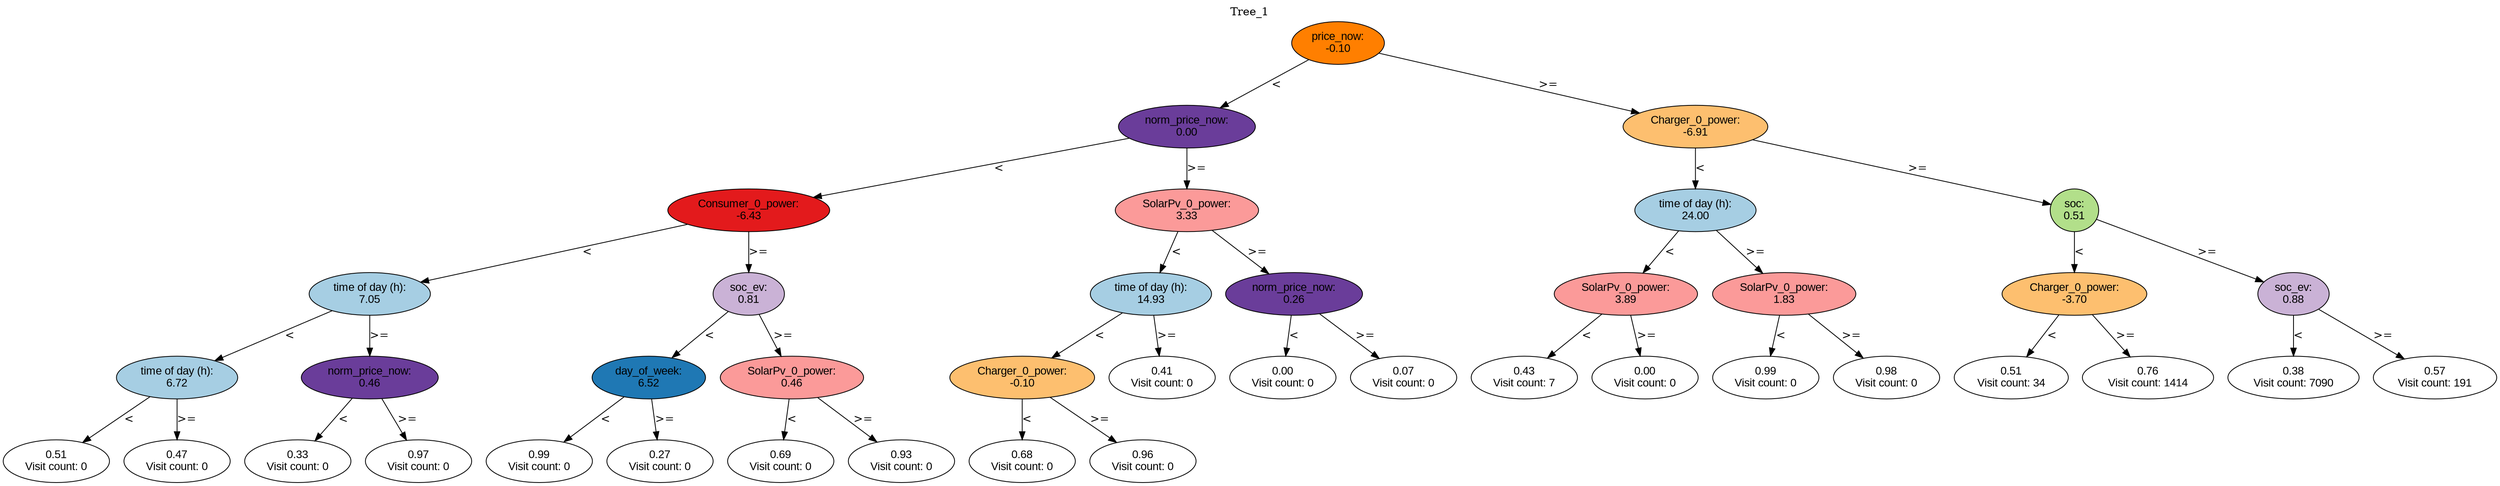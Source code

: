 digraph BST {
    node [fontname="Arial" style=filled colorscheme=paired12];
    0 [ label = "price_now:
-0.10" fillcolor=8];
    1 [ label = "norm_price_now:
0.00" fillcolor=10];
    2 [ label = "Consumer_0_power:
-6.43" fillcolor=6];
    3 [ label = "time of day (h):
7.05" fillcolor=1];
    4 [ label = "time of day (h):
6.72" fillcolor=1];
    5 [ label = "0.51
Visit count: 0" fillcolor=white];
    6 [ label = "0.47
Visit count: 0" fillcolor=white];
    7 [ label = "norm_price_now:
0.46" fillcolor=10];
    8 [ label = "0.33
Visit count: 0" fillcolor=white];
    9 [ label = "0.97
Visit count: 0" fillcolor=white];
    10 [ label = "soc_ev:
0.81" fillcolor=9];
    11 [ label = "day_of_week:
6.52" fillcolor=2];
    12 [ label = "0.99
Visit count: 0" fillcolor=white];
    13 [ label = "0.27
Visit count: 0" fillcolor=white];
    14 [ label = "SolarPv_0_power:
0.46" fillcolor=5];
    15 [ label = "0.69
Visit count: 0" fillcolor=white];
    16 [ label = "0.93
Visit count: 0" fillcolor=white];
    17 [ label = "SolarPv_0_power:
3.33" fillcolor=5];
    18 [ label = "time of day (h):
14.93" fillcolor=1];
    19 [ label = "Charger_0_power:
-0.10" fillcolor=7];
    20 [ label = "0.68
Visit count: 0" fillcolor=white];
    21 [ label = "0.96
Visit count: 0" fillcolor=white];
    22 [ label = "0.41
Visit count: 0" fillcolor=white];
    23 [ label = "norm_price_now:
0.26" fillcolor=10];
    24 [ label = "0.00
Visit count: 0" fillcolor=white];
    25 [ label = "0.07
Visit count: 0" fillcolor=white];
    26 [ label = "Charger_0_power:
-6.91" fillcolor=7];
    27 [ label = "time of day (h):
24.00" fillcolor=1];
    28 [ label = "SolarPv_0_power:
3.89" fillcolor=5];
    29 [ label = "0.43
Visit count: 7" fillcolor=white];
    30 [ label = "0.00
Visit count: 0" fillcolor=white];
    31 [ label = "SolarPv_0_power:
1.83" fillcolor=5];
    32 [ label = "0.99
Visit count: 0" fillcolor=white];
    33 [ label = "0.98
Visit count: 0" fillcolor=white];
    34 [ label = "soc:
0.51" fillcolor=3];
    35 [ label = "Charger_0_power:
-3.70" fillcolor=7];
    36 [ label = "0.51
Visit count: 34" fillcolor=white];
    37 [ label = "0.76
Visit count: 1414" fillcolor=white];
    38 [ label = "soc_ev:
0.88" fillcolor=9];
    39 [ label = "0.38
Visit count: 7090" fillcolor=white];
    40 [ label = "0.57
Visit count: 191" fillcolor=white];

    0  -> 1[ label = "<"];
    0  -> 26[ label = ">="];
    1  -> 2[ label = "<"];
    1  -> 17[ label = ">="];
    2  -> 3[ label = "<"];
    2  -> 10[ label = ">="];
    3  -> 4[ label = "<"];
    3  -> 7[ label = ">="];
    4  -> 5[ label = "<"];
    4  -> 6[ label = ">="];
    7  -> 8[ label = "<"];
    7  -> 9[ label = ">="];
    10  -> 11[ label = "<"];
    10  -> 14[ label = ">="];
    11  -> 12[ label = "<"];
    11  -> 13[ label = ">="];
    14  -> 15[ label = "<"];
    14  -> 16[ label = ">="];
    17  -> 18[ label = "<"];
    17  -> 23[ label = ">="];
    18  -> 19[ label = "<"];
    18  -> 22[ label = ">="];
    19  -> 20[ label = "<"];
    19  -> 21[ label = ">="];
    23  -> 24[ label = "<"];
    23  -> 25[ label = ">="];
    26  -> 27[ label = "<"];
    26  -> 34[ label = ">="];
    27  -> 28[ label = "<"];
    27  -> 31[ label = ">="];
    28  -> 29[ label = "<"];
    28  -> 30[ label = ">="];
    31  -> 32[ label = "<"];
    31  -> 33[ label = ">="];
    34  -> 35[ label = "<"];
    34  -> 38[ label = ">="];
    35  -> 36[ label = "<"];
    35  -> 37[ label = ">="];
    38  -> 39[ label = "<"];
    38  -> 40[ label = ">="];

    labelloc="t";
    label="Tree_1";
}